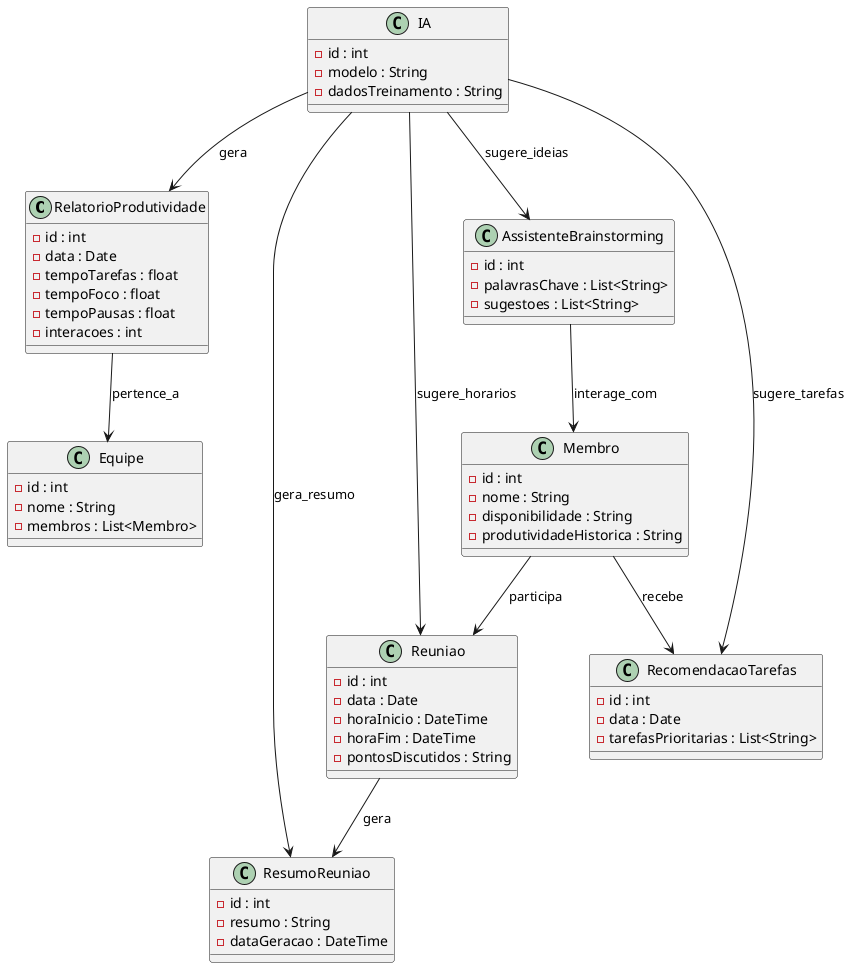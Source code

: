 @startuml

class RelatorioProdutividade {
    -id : int
    -data : Date
    -tempoTarefas : float
    -tempoFoco : float
    -tempoPausas : float
    -interacoes : int
}

class Equipe {
    -id : int
    -nome : String
    -membros : List<Membro>
}

class Reuniao {
    -id : int
    -data : Date
    -horaInicio : DateTime
    -horaFim : DateTime
    -pontosDiscutidos : String
}

class ResumoReuniao {
    -id : int
    -resumo : String
    -dataGeracao : DateTime
}

class Membro {
    -id : int
    -nome : String
    -disponibilidade : String
    -produtividadeHistorica : String
}

class RecomendacaoTarefas {
    -id : int
    -data : Date
    -tarefasPrioritarias : List<String>
}

class AssistenteBrainstorming {
    -id : int
    -palavrasChave : List<String>
    -sugestoes : List<String>
}

class IA {
    -id : int
    -modelo : String
    -dadosTreinamento : String
}

RelatorioProdutividade --> Equipe : pertence_a
Reuniao --> ResumoReuniao : gera
Membro --> Reuniao : participa
Membro --> RecomendacaoTarefas : recebe
AssistenteBrainstorming --> Membro : interage_com
IA --> RelatorioProdutividade : gera
IA --> Reuniao : sugere_horarios
IA --> ResumoReuniao : gera_resumo
IA --> RecomendacaoTarefas : sugere_tarefas
IA --> AssistenteBrainstorming : sugere_ideias

@enduml
